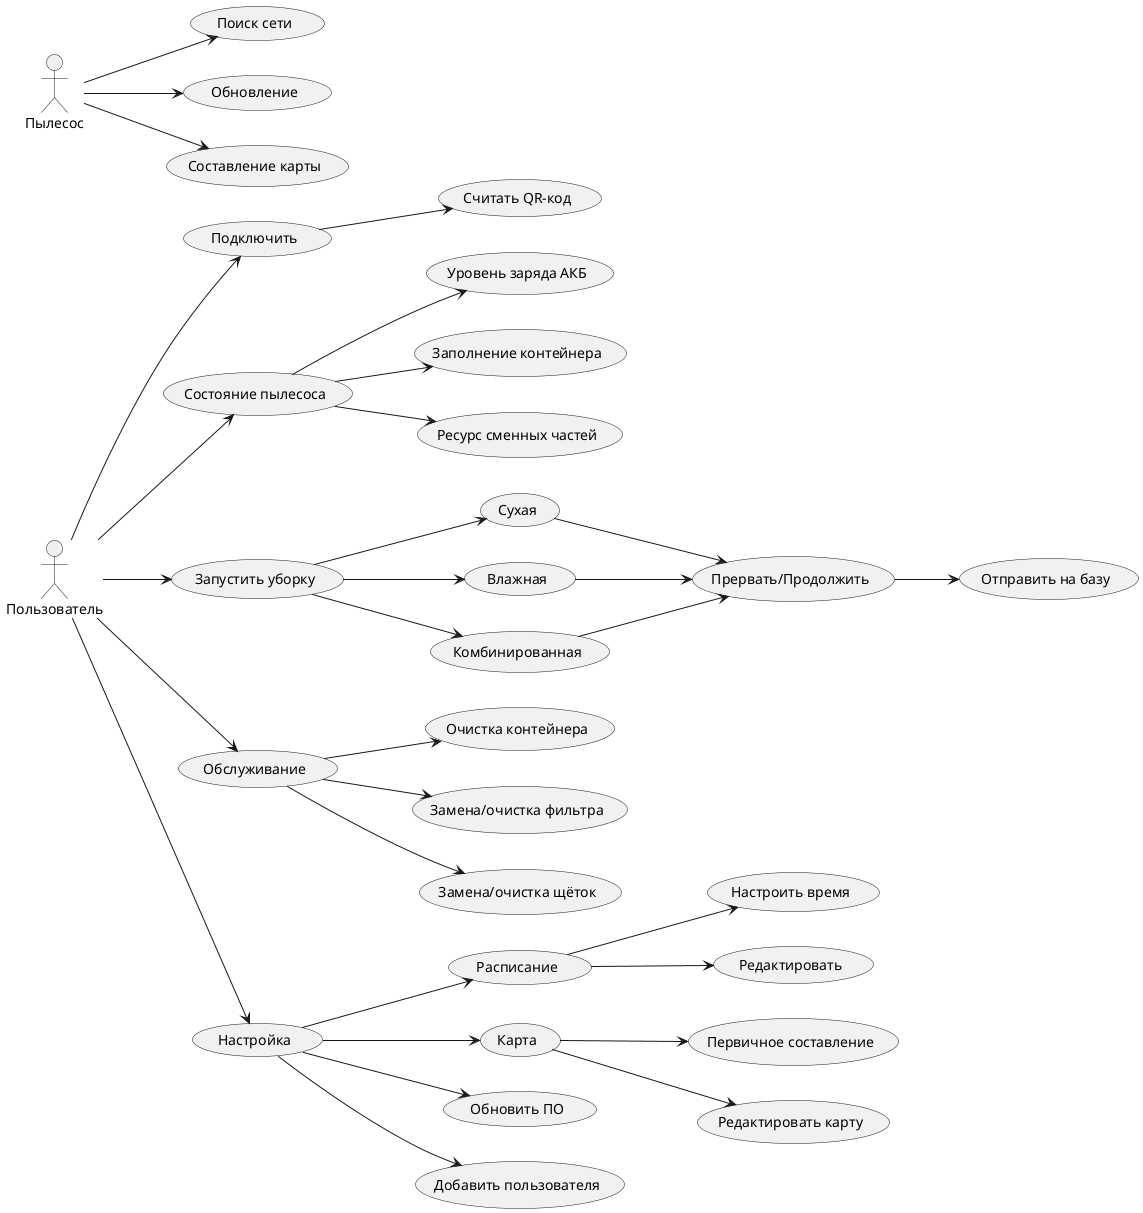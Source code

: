 @startuml UseCase Robot VC
left to right direction
' skinparam linetype ortho

:Пользователь: --> (Подключить)
:Пользователь: --> (Состояние пылесоса)
:Пользователь: --> (Запустить уборку)
:Пользователь: --> (Обслуживание)
:Пользователь: --> (Настройка)

(Подключить) --> (Считать QR-код)

(Состояние пылесоса) --> (Уровень заряда АКБ)
(Состояние пылесоса) --> (Заполнение контейнера)
(Состояние пылесоса) --> (Ресурс сменных частей)

(Запустить уборку) --> (Сухая)
(Запустить уборку) --> (Влажная)
(Запустить уборку) --> (Комбинированная)

(Сухая) --> (Прервать/Продолжить)
(Влажная) --> (Прервать/Продолжить)
(Комбинированная) --> (Прервать/Продолжить)

(Прервать/Продолжить) --> (Отправить на базу)

(Обслуживание) --> (Очистка контейнера)
(Обслуживание) --> (Замена/очистка фильтра)
(Обслуживание) --> (Замена/очистка щёток)

(Настройка) --> (Расписание)
(Расписание) --> (Настроить время)
(Расписание) --> (Редактировать)
(Настройка) --> (Карта)
(Карта) --> (Первичное составление)
(Карта) --> (Редактировать карту)
(Настройка) --> (Обновить ПО)
(Настройка) --> (Добавить пользователя)

:Пылесос: --> (Поиск сети)
:Пылесос: --> (Обновление)
:Пылесос: --> (Составление карты)

@enduml